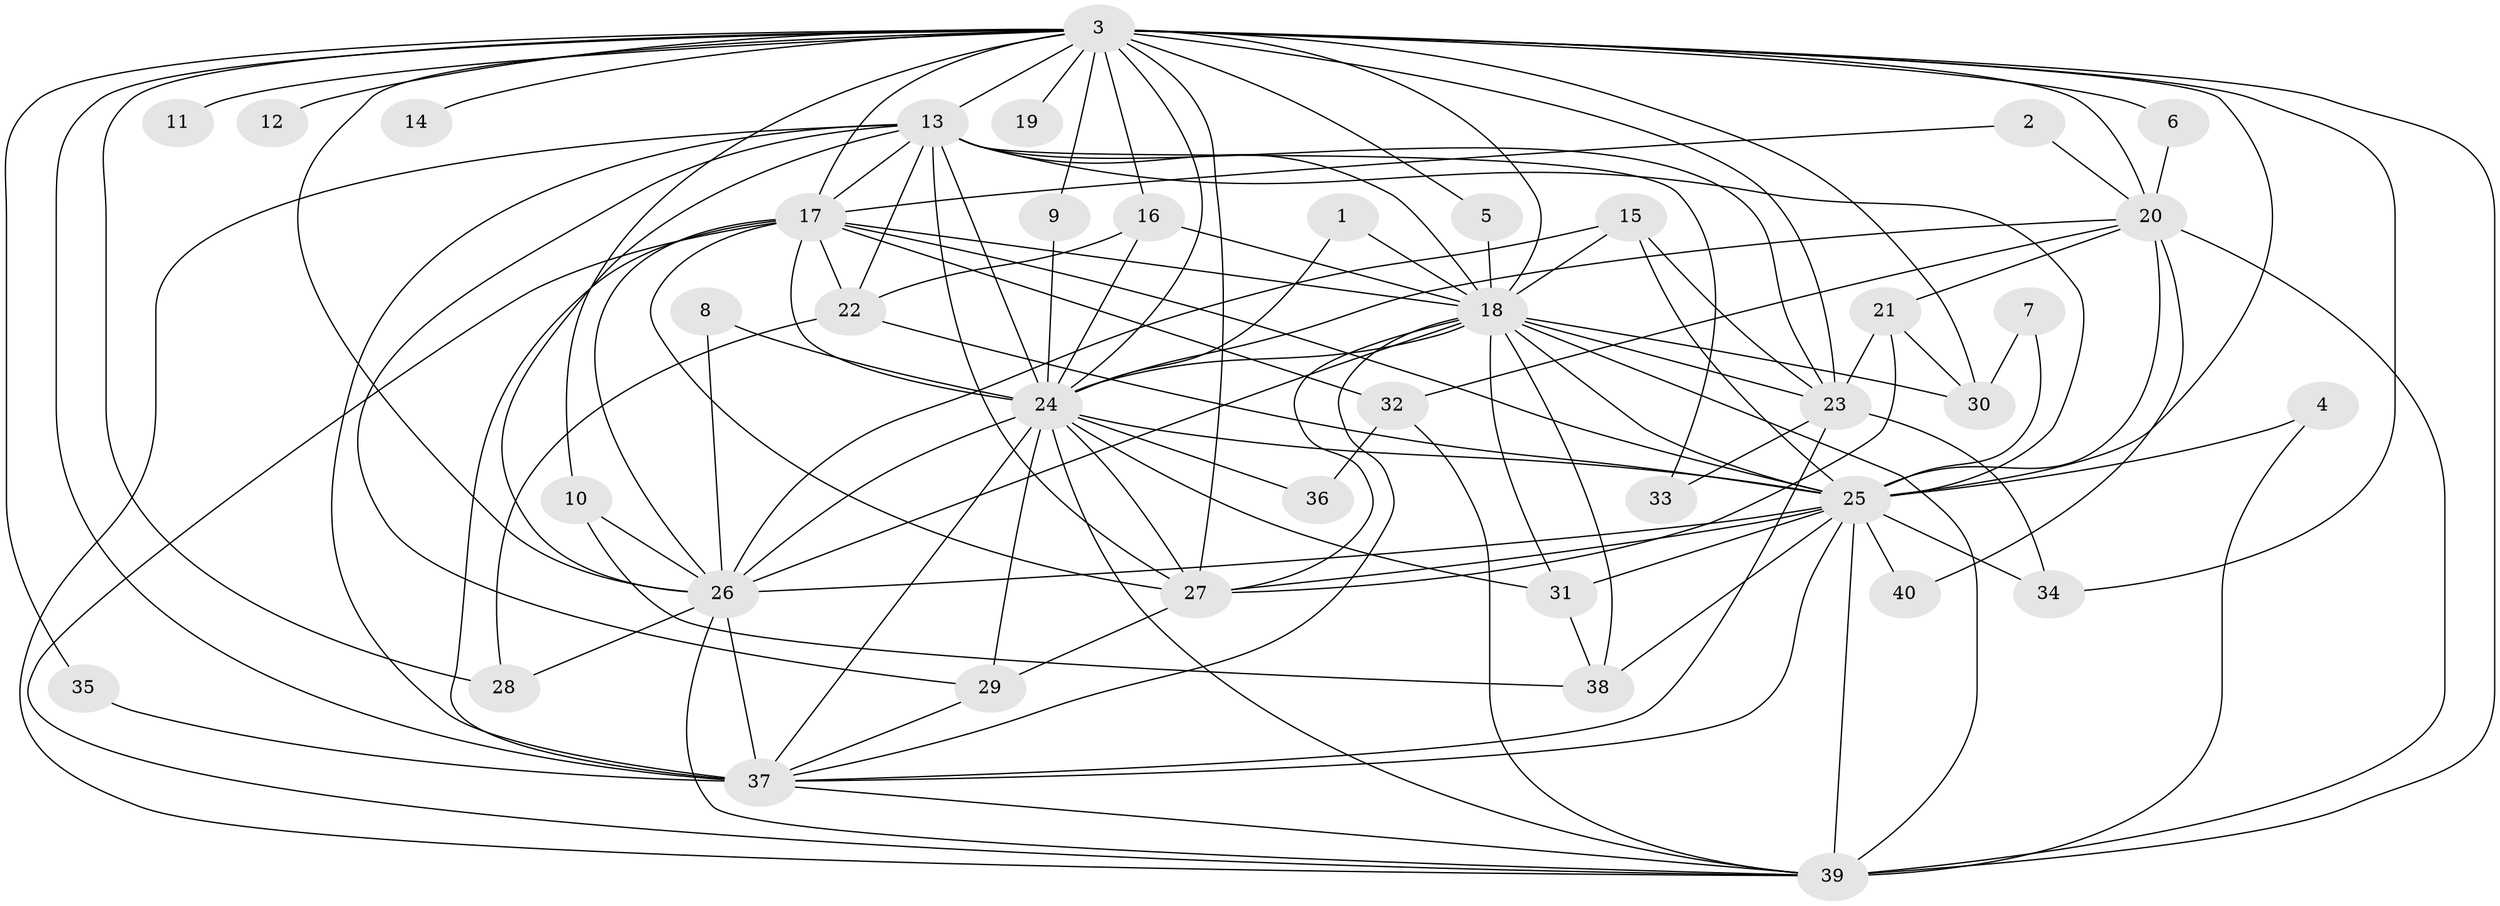 // original degree distribution, {19: 0.012658227848101266, 23: 0.012658227848101266, 20: 0.012658227848101266, 15: 0.02531645569620253, 24: 0.012658227848101266, 13: 0.012658227848101266, 16: 0.012658227848101266, 14: 0.012658227848101266, 21: 0.012658227848101266, 4: 0.0759493670886076, 5: 0.02531645569620253, 2: 0.620253164556962, 11: 0.012658227848101266, 7: 0.012658227848101266, 9: 0.012658227848101266, 3: 0.11392405063291139}
// Generated by graph-tools (version 1.1) at 2025/25/03/09/25 03:25:42]
// undirected, 40 vertices, 117 edges
graph export_dot {
graph [start="1"]
  node [color=gray90,style=filled];
  1;
  2;
  3;
  4;
  5;
  6;
  7;
  8;
  9;
  10;
  11;
  12;
  13;
  14;
  15;
  16;
  17;
  18;
  19;
  20;
  21;
  22;
  23;
  24;
  25;
  26;
  27;
  28;
  29;
  30;
  31;
  32;
  33;
  34;
  35;
  36;
  37;
  38;
  39;
  40;
  1 -- 18 [weight=1.0];
  1 -- 24 [weight=1.0];
  2 -- 17 [weight=1.0];
  2 -- 20 [weight=1.0];
  3 -- 5 [weight=1.0];
  3 -- 6 [weight=1.0];
  3 -- 9 [weight=1.0];
  3 -- 10 [weight=1.0];
  3 -- 11 [weight=1.0];
  3 -- 12 [weight=2.0];
  3 -- 13 [weight=2.0];
  3 -- 14 [weight=1.0];
  3 -- 16 [weight=1.0];
  3 -- 17 [weight=3.0];
  3 -- 18 [weight=2.0];
  3 -- 19 [weight=1.0];
  3 -- 20 [weight=2.0];
  3 -- 23 [weight=1.0];
  3 -- 24 [weight=2.0];
  3 -- 25 [weight=3.0];
  3 -- 26 [weight=2.0];
  3 -- 27 [weight=1.0];
  3 -- 28 [weight=1.0];
  3 -- 30 [weight=1.0];
  3 -- 34 [weight=1.0];
  3 -- 35 [weight=1.0];
  3 -- 37 [weight=3.0];
  3 -- 39 [weight=2.0];
  4 -- 25 [weight=1.0];
  4 -- 39 [weight=1.0];
  5 -- 18 [weight=1.0];
  6 -- 20 [weight=1.0];
  7 -- 25 [weight=1.0];
  7 -- 30 [weight=1.0];
  8 -- 24 [weight=1.0];
  8 -- 26 [weight=1.0];
  9 -- 24 [weight=1.0];
  10 -- 26 [weight=1.0];
  10 -- 38 [weight=1.0];
  13 -- 17 [weight=1.0];
  13 -- 18 [weight=2.0];
  13 -- 22 [weight=1.0];
  13 -- 23 [weight=1.0];
  13 -- 24 [weight=1.0];
  13 -- 25 [weight=1.0];
  13 -- 26 [weight=1.0];
  13 -- 27 [weight=1.0];
  13 -- 29 [weight=1.0];
  13 -- 33 [weight=1.0];
  13 -- 37 [weight=1.0];
  13 -- 39 [weight=1.0];
  15 -- 18 [weight=1.0];
  15 -- 23 [weight=1.0];
  15 -- 25 [weight=1.0];
  15 -- 26 [weight=1.0];
  16 -- 18 [weight=1.0];
  16 -- 22 [weight=1.0];
  16 -- 24 [weight=1.0];
  17 -- 18 [weight=1.0];
  17 -- 22 [weight=1.0];
  17 -- 24 [weight=2.0];
  17 -- 25 [weight=1.0];
  17 -- 26 [weight=1.0];
  17 -- 27 [weight=1.0];
  17 -- 32 [weight=1.0];
  17 -- 37 [weight=1.0];
  17 -- 39 [weight=1.0];
  18 -- 23 [weight=1.0];
  18 -- 24 [weight=1.0];
  18 -- 25 [weight=1.0];
  18 -- 26 [weight=1.0];
  18 -- 27 [weight=1.0];
  18 -- 30 [weight=1.0];
  18 -- 31 [weight=1.0];
  18 -- 37 [weight=1.0];
  18 -- 38 [weight=1.0];
  18 -- 39 [weight=2.0];
  20 -- 21 [weight=1.0];
  20 -- 24 [weight=2.0];
  20 -- 25 [weight=2.0];
  20 -- 32 [weight=1.0];
  20 -- 39 [weight=1.0];
  20 -- 40 [weight=1.0];
  21 -- 23 [weight=1.0];
  21 -- 27 [weight=1.0];
  21 -- 30 [weight=1.0];
  22 -- 25 [weight=1.0];
  22 -- 28 [weight=1.0];
  23 -- 33 [weight=1.0];
  23 -- 34 [weight=1.0];
  23 -- 37 [weight=1.0];
  24 -- 25 [weight=1.0];
  24 -- 26 [weight=3.0];
  24 -- 27 [weight=1.0];
  24 -- 29 [weight=1.0];
  24 -- 31 [weight=1.0];
  24 -- 36 [weight=1.0];
  24 -- 37 [weight=1.0];
  24 -- 39 [weight=1.0];
  25 -- 26 [weight=1.0];
  25 -- 27 [weight=1.0];
  25 -- 31 [weight=1.0];
  25 -- 34 [weight=1.0];
  25 -- 37 [weight=1.0];
  25 -- 38 [weight=1.0];
  25 -- 39 [weight=2.0];
  25 -- 40 [weight=1.0];
  26 -- 28 [weight=1.0];
  26 -- 37 [weight=2.0];
  26 -- 39 [weight=1.0];
  27 -- 29 [weight=1.0];
  29 -- 37 [weight=1.0];
  31 -- 38 [weight=1.0];
  32 -- 36 [weight=1.0];
  32 -- 39 [weight=1.0];
  35 -- 37 [weight=1.0];
  37 -- 39 [weight=1.0];
}
